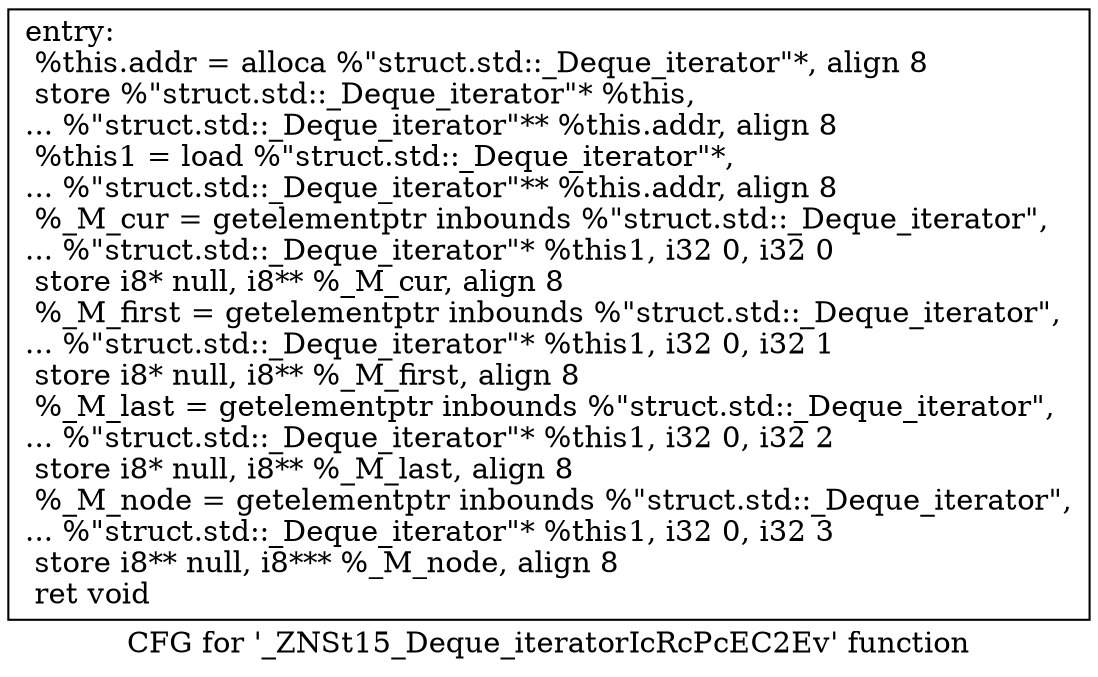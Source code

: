 digraph "CFG for '_ZNSt15_Deque_iteratorIcRcPcEC2Ev' function" {
	label="CFG for '_ZNSt15_Deque_iteratorIcRcPcEC2Ev' function";

	Node0x6b715f0 [shape=record,label="{entry:\l  %this.addr = alloca %\"struct.std::_Deque_iterator\"*, align 8\l  store %\"struct.std::_Deque_iterator\"* %this,\l... %\"struct.std::_Deque_iterator\"** %this.addr, align 8\l  %this1 = load %\"struct.std::_Deque_iterator\"*,\l... %\"struct.std::_Deque_iterator\"** %this.addr, align 8\l  %_M_cur = getelementptr inbounds %\"struct.std::_Deque_iterator\",\l... %\"struct.std::_Deque_iterator\"* %this1, i32 0, i32 0\l  store i8* null, i8** %_M_cur, align 8\l  %_M_first = getelementptr inbounds %\"struct.std::_Deque_iterator\",\l... %\"struct.std::_Deque_iterator\"* %this1, i32 0, i32 1\l  store i8* null, i8** %_M_first, align 8\l  %_M_last = getelementptr inbounds %\"struct.std::_Deque_iterator\",\l... %\"struct.std::_Deque_iterator\"* %this1, i32 0, i32 2\l  store i8* null, i8** %_M_last, align 8\l  %_M_node = getelementptr inbounds %\"struct.std::_Deque_iterator\",\l... %\"struct.std::_Deque_iterator\"* %this1, i32 0, i32 3\l  store i8** null, i8*** %_M_node, align 8\l  ret void\l}"];
}

